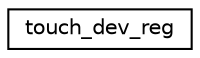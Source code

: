 digraph "Graphical Class Hierarchy"
{
 // LATEX_PDF_SIZE
  edge [fontname="Helvetica",fontsize="10",labelfontname="Helvetica",labelfontsize="10"];
  node [fontname="Helvetica",fontsize="10",shape=record];
  rankdir="LR";
  Node0 [label="touch_dev_reg",height=0.2,width=0.4,color="black", fillcolor="white", style="filled",URL="$structtouch__dev__reg.html",tooltip="Touch dev registry entry."];
}
